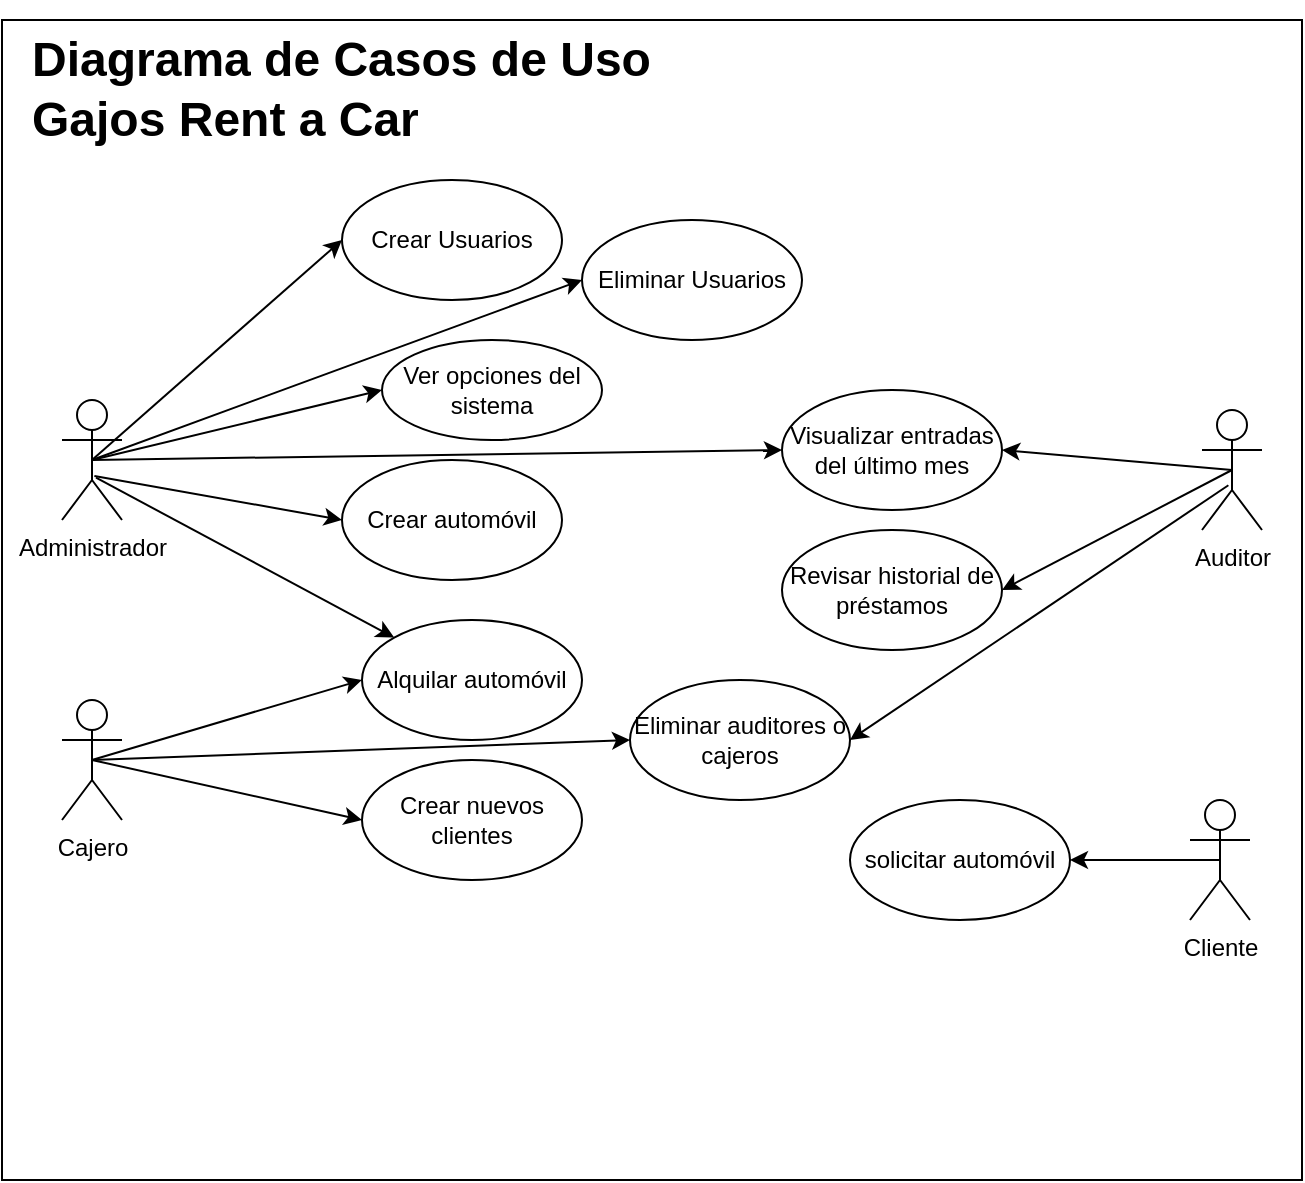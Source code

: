 <mxfile version="21.2.7" type="github" pages="2">
  <diagram name="Diagrama de casos de uso" id="pVoKZF2TP_WYzGe5Z6-h">
    <mxGraphModel dx="1050" dy="1710" grid="1" gridSize="10" guides="1" tooltips="1" connect="1" arrows="1" fold="1" page="1" pageScale="1" pageWidth="827" pageHeight="1169" math="0" shadow="0">
      <root>
        <mxCell id="0" />
        <mxCell id="1" parent="0" />
        <mxCell id="PCMvO9-jbP0Y3VW3WTdK-1" value="" style="rounded=0;whiteSpace=wrap;html=1;" vertex="1" parent="1">
          <mxGeometry x="100" y="-30" width="650" height="580" as="geometry" />
        </mxCell>
        <mxCell id="PCMvO9-jbP0Y3VW3WTdK-2" value="Administrador" style="shape=umlActor;verticalLabelPosition=bottom;verticalAlign=top;html=1;" vertex="1" parent="1">
          <mxGeometry x="130" y="160" width="30" height="60" as="geometry" />
        </mxCell>
        <mxCell id="PCMvO9-jbP0Y3VW3WTdK-3" value="Cajero" style="shape=umlActor;verticalLabelPosition=bottom;verticalAlign=top;html=1;" vertex="1" parent="1">
          <mxGeometry x="130" y="310" width="30" height="60" as="geometry" />
        </mxCell>
        <mxCell id="PCMvO9-jbP0Y3VW3WTdK-4" value="Auditor" style="shape=umlActor;verticalLabelPosition=bottom;verticalAlign=top;html=1;" vertex="1" parent="1">
          <mxGeometry x="700" y="165" width="30" height="60" as="geometry" />
        </mxCell>
        <mxCell id="PCMvO9-jbP0Y3VW3WTdK-5" value="Cliente" style="shape=umlActor;verticalLabelPosition=bottom;verticalAlign=top;html=1;" vertex="1" parent="1">
          <mxGeometry x="694" y="360" width="30" height="60" as="geometry" />
        </mxCell>
        <mxCell id="PCMvO9-jbP0Y3VW3WTdK-9" value="Crear nuevos clientes" style="ellipse;whiteSpace=wrap;html=1;" vertex="1" parent="1">
          <mxGeometry x="280" y="340" width="110" height="60" as="geometry" />
        </mxCell>
        <mxCell id="PCMvO9-jbP0Y3VW3WTdK-10" value="Alquilar automóvil" style="ellipse;whiteSpace=wrap;html=1;" vertex="1" parent="1">
          <mxGeometry x="280" y="270" width="110" height="60" as="geometry" />
        </mxCell>
        <mxCell id="PCMvO9-jbP0Y3VW3WTdK-11" value="" style="endArrow=classic;html=1;rounded=0;exitX=0.5;exitY=0.5;exitDx=0;exitDy=0;exitPerimeter=0;entryX=0;entryY=0.5;entryDx=0;entryDy=0;" edge="1" parent="1" source="PCMvO9-jbP0Y3VW3WTdK-2" target="PCMvO9-jbP0Y3VW3WTdK-6">
          <mxGeometry width="50" height="50" relative="1" as="geometry">
            <mxPoint x="220" y="300" as="sourcePoint" />
            <mxPoint x="270" y="250" as="targetPoint" />
          </mxGeometry>
        </mxCell>
        <mxCell id="PCMvO9-jbP0Y3VW3WTdK-12" value="" style="endArrow=classic;html=1;rounded=0;exitX=0.5;exitY=0.5;exitDx=0;exitDy=0;exitPerimeter=0;entryX=0;entryY=0.5;entryDx=0;entryDy=0;" edge="1" parent="1" source="PCMvO9-jbP0Y3VW3WTdK-3" target="PCMvO9-jbP0Y3VW3WTdK-9">
          <mxGeometry width="50" height="50" relative="1" as="geometry">
            <mxPoint x="210" y="340" as="sourcePoint" />
            <mxPoint x="260" y="290" as="targetPoint" />
          </mxGeometry>
        </mxCell>
        <mxCell id="PCMvO9-jbP0Y3VW3WTdK-13" value="" style="endArrow=classic;html=1;rounded=0;exitX=0.5;exitY=0.5;exitDx=0;exitDy=0;exitPerimeter=0;entryX=0;entryY=0.5;entryDx=0;entryDy=0;" edge="1" parent="1" source="PCMvO9-jbP0Y3VW3WTdK-3" target="PCMvO9-jbP0Y3VW3WTdK-10">
          <mxGeometry width="50" height="50" relative="1" as="geometry">
            <mxPoint x="175" y="350" as="sourcePoint" />
            <mxPoint x="265" y="350" as="targetPoint" />
          </mxGeometry>
        </mxCell>
        <mxCell id="PCMvO9-jbP0Y3VW3WTdK-14" value="Revisar historial de préstamos" style="ellipse;whiteSpace=wrap;html=1;" vertex="1" parent="1">
          <mxGeometry x="490" y="225" width="110" height="60" as="geometry" />
        </mxCell>
        <mxCell id="PCMvO9-jbP0Y3VW3WTdK-15" value="Visualizar entradas del último mes" style="ellipse;whiteSpace=wrap;html=1;" vertex="1" parent="1">
          <mxGeometry x="490" y="155" width="110" height="60" as="geometry" />
        </mxCell>
        <mxCell id="PCMvO9-jbP0Y3VW3WTdK-16" value="" style="endArrow=classic;html=1;rounded=0;exitX=0.5;exitY=0.5;exitDx=0;exitDy=0;exitPerimeter=0;entryX=1;entryY=0.5;entryDx=0;entryDy=0;" edge="1" parent="1" source="PCMvO9-jbP0Y3VW3WTdK-4" target="PCMvO9-jbP0Y3VW3WTdK-14">
          <mxGeometry width="50" height="50" relative="1" as="geometry">
            <mxPoint x="460" y="145" as="sourcePoint" />
            <mxPoint x="510" y="95" as="targetPoint" />
          </mxGeometry>
        </mxCell>
        <mxCell id="PCMvO9-jbP0Y3VW3WTdK-17" value="" style="endArrow=classic;html=1;rounded=0;exitX=0.5;exitY=0.5;exitDx=0;exitDy=0;exitPerimeter=0;entryX=1;entryY=0.5;entryDx=0;entryDy=0;" edge="1" parent="1" source="PCMvO9-jbP0Y3VW3WTdK-4" target="PCMvO9-jbP0Y3VW3WTdK-15">
          <mxGeometry width="50" height="50" relative="1" as="geometry">
            <mxPoint x="425" y="165" as="sourcePoint" />
            <mxPoint x="510" y="165" as="targetPoint" />
          </mxGeometry>
        </mxCell>
        <mxCell id="PCMvO9-jbP0Y3VW3WTdK-18" value="solicitar automóvil" style="ellipse;whiteSpace=wrap;html=1;" vertex="1" parent="1">
          <mxGeometry x="524" y="360" width="110" height="60" as="geometry" />
        </mxCell>
        <mxCell id="PCMvO9-jbP0Y3VW3WTdK-19" value="" style="endArrow=classic;html=1;rounded=0;exitX=0.5;exitY=0.5;exitDx=0;exitDy=0;exitPerimeter=0;entryX=1;entryY=0.5;entryDx=0;entryDy=0;" edge="1" parent="1" source="PCMvO9-jbP0Y3VW3WTdK-5" target="PCMvO9-jbP0Y3VW3WTdK-18">
          <mxGeometry width="50" height="50" relative="1" as="geometry">
            <mxPoint x="654" y="500" as="sourcePoint" />
            <mxPoint x="704" y="450" as="targetPoint" />
          </mxGeometry>
        </mxCell>
        <mxCell id="PCMvO9-jbP0Y3VW3WTdK-21" value="Crear automóvil" style="ellipse;whiteSpace=wrap;html=1;" vertex="1" parent="1">
          <mxGeometry x="270" y="190" width="110" height="60" as="geometry" />
        </mxCell>
        <mxCell id="PCMvO9-jbP0Y3VW3WTdK-22" value="" style="endArrow=classic;html=1;rounded=0;exitX=0.54;exitY=0.633;exitDx=0;exitDy=0;exitPerimeter=0;entryX=0;entryY=0.5;entryDx=0;entryDy=0;" edge="1" parent="1" source="PCMvO9-jbP0Y3VW3WTdK-2" target="PCMvO9-jbP0Y3VW3WTdK-21">
          <mxGeometry width="50" height="50" relative="1" as="geometry">
            <mxPoint x="175" y="200" as="sourcePoint" />
            <mxPoint x="280" y="160" as="targetPoint" />
          </mxGeometry>
        </mxCell>
        <mxCell id="PCMvO9-jbP0Y3VW3WTdK-23" value="" style="endArrow=classic;html=1;rounded=0;exitX=0.567;exitY=0.647;exitDx=0;exitDy=0;exitPerimeter=0;entryX=0;entryY=0;entryDx=0;entryDy=0;" edge="1" parent="1" source="PCMvO9-jbP0Y3VW3WTdK-2" target="PCMvO9-jbP0Y3VW3WTdK-10">
          <mxGeometry width="50" height="50" relative="1" as="geometry">
            <mxPoint x="176" y="208" as="sourcePoint" />
            <mxPoint x="280" y="230" as="targetPoint" />
          </mxGeometry>
        </mxCell>
        <mxCell id="PCMvO9-jbP0Y3VW3WTdK-24" value="" style="endArrow=classic;html=1;rounded=0;exitX=0.5;exitY=0.5;exitDx=0;exitDy=0;exitPerimeter=0;entryX=0;entryY=0.5;entryDx=0;entryDy=0;" edge="1" parent="1" source="PCMvO9-jbP0Y3VW3WTdK-2" target="PCMvO9-jbP0Y3VW3WTdK-15">
          <mxGeometry width="50" height="50" relative="1" as="geometry">
            <mxPoint x="220" y="220" as="sourcePoint" />
            <mxPoint x="270" y="170" as="targetPoint" />
          </mxGeometry>
        </mxCell>
        <mxCell id="PCMvO9-jbP0Y3VW3WTdK-25" value="Crear Usuarios" style="ellipse;whiteSpace=wrap;html=1;" vertex="1" parent="1">
          <mxGeometry x="270" y="50" width="110" height="60" as="geometry" />
        </mxCell>
        <mxCell id="PCMvO9-jbP0Y3VW3WTdK-26" value="" style="endArrow=classic;html=1;rounded=0;exitX=0.5;exitY=0.5;exitDx=0;exitDy=0;exitPerimeter=0;entryX=0;entryY=0.5;entryDx=0;entryDy=0;" edge="1" parent="1" source="PCMvO9-jbP0Y3VW3WTdK-2" target="PCMvO9-jbP0Y3VW3WTdK-25">
          <mxGeometry width="50" height="50" relative="1" as="geometry">
            <mxPoint x="175" y="200" as="sourcePoint" />
            <mxPoint x="280" y="160" as="targetPoint" />
          </mxGeometry>
        </mxCell>
        <mxCell id="PCMvO9-jbP0Y3VW3WTdK-27" value="Eliminar auditores o cajeros" style="ellipse;whiteSpace=wrap;html=1;" vertex="1" parent="1">
          <mxGeometry x="414" y="300" width="110" height="60" as="geometry" />
        </mxCell>
        <mxCell id="PCMvO9-jbP0Y3VW3WTdK-29" value="" style="endArrow=classic;html=1;rounded=0;exitX=0.44;exitY=0.627;exitDx=0;exitDy=0;exitPerimeter=0;entryX=1;entryY=0.5;entryDx=0;entryDy=0;" edge="1" parent="1" source="PCMvO9-jbP0Y3VW3WTdK-4" target="PCMvO9-jbP0Y3VW3WTdK-27">
          <mxGeometry width="50" height="50" relative="1" as="geometry">
            <mxPoint x="620" y="360" as="sourcePoint" />
            <mxPoint x="670" y="310" as="targetPoint" />
          </mxGeometry>
        </mxCell>
        <mxCell id="PCMvO9-jbP0Y3VW3WTdK-30" value="" style="endArrow=classic;html=1;rounded=0;exitX=0.5;exitY=0.5;exitDx=0;exitDy=0;exitPerimeter=0;entryX=0;entryY=0.5;entryDx=0;entryDy=0;" edge="1" parent="1" source="PCMvO9-jbP0Y3VW3WTdK-3" target="PCMvO9-jbP0Y3VW3WTdK-27">
          <mxGeometry width="50" height="50" relative="1" as="geometry">
            <mxPoint x="210" y="480" as="sourcePoint" />
            <mxPoint x="260" y="430" as="targetPoint" />
          </mxGeometry>
        </mxCell>
        <mxCell id="PCMvO9-jbP0Y3VW3WTdK-31" value="Eliminar Usuarios" style="ellipse;whiteSpace=wrap;html=1;" vertex="1" parent="1">
          <mxGeometry x="390" y="70" width="110" height="60" as="geometry" />
        </mxCell>
        <mxCell id="PCMvO9-jbP0Y3VW3WTdK-32" value="" style="endArrow=classic;html=1;rounded=0;exitX=0.5;exitY=0.5;exitDx=0;exitDy=0;exitPerimeter=0;entryX=0;entryY=0.5;entryDx=0;entryDy=0;" edge="1" parent="1" source="PCMvO9-jbP0Y3VW3WTdK-2" target="PCMvO9-jbP0Y3VW3WTdK-31">
          <mxGeometry width="50" height="50" relative="1" as="geometry">
            <mxPoint x="220" y="170" as="sourcePoint" />
            <mxPoint x="270" y="120" as="targetPoint" />
          </mxGeometry>
        </mxCell>
        <mxCell id="PCMvO9-jbP0Y3VW3WTdK-6" value="Ver opciones del sistema" style="ellipse;whiteSpace=wrap;html=1;" vertex="1" parent="1">
          <mxGeometry x="290" y="130" width="110" height="50" as="geometry" />
        </mxCell>
        <mxCell id="PCMvO9-jbP0Y3VW3WTdK-34" value="&lt;h1&gt;Diagrama de Casos de Uso&lt;/h1&gt;" style="text;html=1;strokeColor=none;fillColor=none;spacing=5;spacingTop=-20;whiteSpace=wrap;overflow=hidden;rounded=0;" vertex="1" parent="1">
          <mxGeometry x="110" y="-30" width="370" height="40" as="geometry" />
        </mxCell>
        <mxCell id="PCMvO9-jbP0Y3VW3WTdK-35" value="&lt;h1&gt;Gajos Rent a Car&lt;/h1&gt;" style="text;html=1;strokeColor=none;fillColor=none;spacing=5;spacingTop=-20;whiteSpace=wrap;overflow=hidden;rounded=0;" vertex="1" parent="1">
          <mxGeometry x="110" width="370" height="40" as="geometry" />
        </mxCell>
      </root>
    </mxGraphModel>
  </diagram>
  <diagram id="H_xCwLTs157qqlW5O2ET" name="Diagrama de clases">
    <mxGraphModel dx="223" dy="-628" grid="1" gridSize="10" guides="1" tooltips="1" connect="1" arrows="1" fold="1" page="1" pageScale="1" pageWidth="827" pageHeight="1169" math="0" shadow="0">
      <root>
        <mxCell id="0" />
        <mxCell id="1" parent="0" />
        <mxCell id="GeQj58ytZXKvsAPsZ5Pl-1" value="Usuario" style="swimlane;fontStyle=1;align=center;verticalAlign=top;childLayout=stackLayout;horizontal=1;startSize=26;horizontalStack=0;resizeParent=1;resizeParentMax=0;resizeLast=0;collapsible=1;marginBottom=0;whiteSpace=wrap;html=1;" vertex="1" parent="1">
          <mxGeometry x="1150" y="1190" width="160" height="168" as="geometry" />
        </mxCell>
        <mxCell id="GeQj58ytZXKvsAPsZ5Pl-2" value="+ nombre: string&lt;br&gt;+ apellidos: string&lt;br&gt;+ correo: string&lt;br&gt;+ cedula: int&lt;br&gt;+ telefono: int&lt;br&gt;+ contraseña: string" style="text;strokeColor=none;fillColor=none;align=left;verticalAlign=top;spacingLeft=4;spacingRight=4;overflow=hidden;rotatable=0;points=[[0,0.5],[1,0.5]];portConstraint=eastwest;whiteSpace=wrap;html=1;" vertex="1" parent="GeQj58ytZXKvsAPsZ5Pl-1">
          <mxGeometry y="26" width="160" height="94" as="geometry" />
        </mxCell>
        <mxCell id="GeQj58ytZXKvsAPsZ5Pl-3" value="" style="line;strokeWidth=1;fillColor=none;align=left;verticalAlign=middle;spacingTop=-1;spacingLeft=3;spacingRight=3;rotatable=0;labelPosition=right;points=[];portConstraint=eastwest;strokeColor=inherit;" vertex="1" parent="GeQj58ytZXKvsAPsZ5Pl-1">
          <mxGeometry y="120" width="160" height="8" as="geometry" />
        </mxCell>
        <mxCell id="GeQj58ytZXKvsAPsZ5Pl-4" value="+ set(): void&lt;br&gt;+ get(): void:" style="text;strokeColor=none;fillColor=none;align=left;verticalAlign=top;spacingLeft=4;spacingRight=4;overflow=hidden;rotatable=0;points=[[0,0.5],[1,0.5]];portConstraint=eastwest;whiteSpace=wrap;html=1;" vertex="1" parent="GeQj58ytZXKvsAPsZ5Pl-1">
          <mxGeometry y="128" width="160" height="40" as="geometry" />
        </mxCell>
        <mxCell id="niUh2xJq_E6xbwGz0B3A-5" value="Administrador" style="swimlane;fontStyle=1;align=center;verticalAlign=top;childLayout=stackLayout;horizontal=1;startSize=26;horizontalStack=0;resizeParent=1;resizeParentMax=0;resizeLast=0;collapsible=1;marginBottom=0;whiteSpace=wrap;html=1;" vertex="1" parent="1">
          <mxGeometry x="870" y="1440" width="160" height="160" as="geometry" />
        </mxCell>
        <mxCell id="niUh2xJq_E6xbwGz0B3A-6" value="+ idAdmin: int" style="text;strokeColor=none;fillColor=none;align=left;verticalAlign=top;spacingLeft=4;spacingRight=4;overflow=hidden;rotatable=0;points=[[0,0.5],[1,0.5]];portConstraint=eastwest;whiteSpace=wrap;html=1;" vertex="1" parent="niUh2xJq_E6xbwGz0B3A-5">
          <mxGeometry y="26" width="160" height="26" as="geometry" />
        </mxCell>
        <mxCell id="niUh2xJq_E6xbwGz0B3A-7" value="" style="line;strokeWidth=1;fillColor=none;align=left;verticalAlign=middle;spacingTop=-1;spacingLeft=3;spacingRight=3;rotatable=0;labelPosition=right;points=[];portConstraint=eastwest;strokeColor=inherit;" vertex="1" parent="niUh2xJq_E6xbwGz0B3A-5">
          <mxGeometry y="52" width="160" height="8" as="geometry" />
        </mxCell>
        <mxCell id="niUh2xJq_E6xbwGz0B3A-8" value="+ CrearUser(): void&lt;br&gt;+ EliminarUser(): void&lt;br style=&quot;border-color: var(--border-color);&quot;&gt;+ VerOpciones():void&lt;br&gt;+ CrearAuto(): void&lt;br&gt;+ AlquilarAuto():void&lt;br&gt;+ VerEntradas(): void" style="text;strokeColor=none;fillColor=none;align=left;verticalAlign=top;spacingLeft=4;spacingRight=4;overflow=hidden;rotatable=0;points=[[0,0.5],[1,0.5]];portConstraint=eastwest;whiteSpace=wrap;html=1;" vertex="1" parent="niUh2xJq_E6xbwGz0B3A-5">
          <mxGeometry y="60" width="160" height="100" as="geometry" />
        </mxCell>
        <mxCell id="T0gLjBOPI1TZ8nuuy30L-1" value="Cajero" style="swimlane;fontStyle=1;align=center;verticalAlign=top;childLayout=stackLayout;horizontal=1;startSize=26;horizontalStack=0;resizeParent=1;resizeParentMax=0;resizeLast=0;collapsible=1;marginBottom=0;whiteSpace=wrap;html=1;" vertex="1" parent="1">
          <mxGeometry x="1060" y="1440" width="160" height="140" as="geometry" />
        </mxCell>
        <mxCell id="T0gLjBOPI1TZ8nuuy30L-2" value="+ idCajero: int" style="text;strokeColor=none;fillColor=none;align=left;verticalAlign=top;spacingLeft=4;spacingRight=4;overflow=hidden;rotatable=0;points=[[0,0.5],[1,0.5]];portConstraint=eastwest;whiteSpace=wrap;html=1;" vertex="1" parent="T0gLjBOPI1TZ8nuuy30L-1">
          <mxGeometry y="26" width="160" height="26" as="geometry" />
        </mxCell>
        <mxCell id="T0gLjBOPI1TZ8nuuy30L-3" value="" style="line;strokeWidth=1;fillColor=none;align=left;verticalAlign=middle;spacingTop=-1;spacingLeft=3;spacingRight=3;rotatable=0;labelPosition=right;points=[];portConstraint=eastwest;strokeColor=inherit;" vertex="1" parent="T0gLjBOPI1TZ8nuuy30L-1">
          <mxGeometry y="52" width="160" height="8" as="geometry" />
        </mxCell>
        <mxCell id="T0gLjBOPI1TZ8nuuy30L-4" value="+ alquilarAuto():void&lt;br&gt;+ crearCliente(): void&lt;br&gt;+ eliminarAuditor(): void&lt;br&gt;+ eliminarCajero(): void" style="text;strokeColor=none;fillColor=none;align=left;verticalAlign=top;spacingLeft=4;spacingRight=4;overflow=hidden;rotatable=0;points=[[0,0.5],[1,0.5]];portConstraint=eastwest;whiteSpace=wrap;html=1;" vertex="1" parent="T0gLjBOPI1TZ8nuuy30L-1">
          <mxGeometry y="60" width="160" height="80" as="geometry" />
        </mxCell>
        <mxCell id="T0gLjBOPI1TZ8nuuy30L-5" value="Auditor" style="swimlane;fontStyle=1;align=center;verticalAlign=top;childLayout=stackLayout;horizontal=1;startSize=26;horizontalStack=0;resizeParent=1;resizeParentMax=0;resizeLast=0;collapsible=1;marginBottom=0;whiteSpace=wrap;html=1;" vertex="1" parent="1">
          <mxGeometry x="1250" y="1440" width="160" height="130" as="geometry" />
        </mxCell>
        <mxCell id="T0gLjBOPI1TZ8nuuy30L-6" value="+ idAuditor: int" style="text;strokeColor=none;fillColor=none;align=left;verticalAlign=top;spacingLeft=4;spacingRight=4;overflow=hidden;rotatable=0;points=[[0,0.5],[1,0.5]];portConstraint=eastwest;whiteSpace=wrap;html=1;" vertex="1" parent="T0gLjBOPI1TZ8nuuy30L-5">
          <mxGeometry y="26" width="160" height="26" as="geometry" />
        </mxCell>
        <mxCell id="T0gLjBOPI1TZ8nuuy30L-7" value="" style="line;strokeWidth=1;fillColor=none;align=left;verticalAlign=middle;spacingTop=-1;spacingLeft=3;spacingRight=3;rotatable=0;labelPosition=right;points=[];portConstraint=eastwest;strokeColor=inherit;" vertex="1" parent="T0gLjBOPI1TZ8nuuy30L-5">
          <mxGeometry y="52" width="160" height="8" as="geometry" />
        </mxCell>
        <mxCell id="T0gLjBOPI1TZ8nuuy30L-8" value="+ VerEntradas(): void&lt;br&gt;+ historialPrestamos():void&lt;br&gt;+ eliminarAuditor(): void&lt;br&gt;+ eliminarCajero():void" style="text;strokeColor=none;fillColor=none;align=left;verticalAlign=top;spacingLeft=4;spacingRight=4;overflow=hidden;rotatable=0;points=[[0,0.5],[1,0.5]];portConstraint=eastwest;whiteSpace=wrap;html=1;" vertex="1" parent="T0gLjBOPI1TZ8nuuy30L-5">
          <mxGeometry y="60" width="160" height="70" as="geometry" />
        </mxCell>
        <mxCell id="g2HhhXt8du5q1EPpXitP-5" value="Cliente" style="swimlane;fontStyle=1;align=center;verticalAlign=top;childLayout=stackLayout;horizontal=1;startSize=26;horizontalStack=0;resizeParent=1;resizeParentMax=0;resizeLast=0;collapsible=1;marginBottom=0;whiteSpace=wrap;html=1;" vertex="1" parent="1">
          <mxGeometry x="1420" y="1440" width="160" height="120" as="geometry" />
        </mxCell>
        <mxCell id="g2HhhXt8du5q1EPpXitP-6" value="+ idCliente: id" style="text;strokeColor=none;fillColor=none;align=left;verticalAlign=top;spacingLeft=4;spacingRight=4;overflow=hidden;rotatable=0;points=[[0,0.5],[1,0.5]];portConstraint=eastwest;whiteSpace=wrap;html=1;" vertex="1" parent="g2HhhXt8du5q1EPpXitP-5">
          <mxGeometry y="26" width="160" height="26" as="geometry" />
        </mxCell>
        <mxCell id="g2HhhXt8du5q1EPpXitP-7" value="" style="line;strokeWidth=1;fillColor=none;align=left;verticalAlign=middle;spacingTop=-1;spacingLeft=3;spacingRight=3;rotatable=0;labelPosition=right;points=[];portConstraint=eastwest;strokeColor=inherit;" vertex="1" parent="g2HhhXt8du5q1EPpXitP-5">
          <mxGeometry y="52" width="160" height="8" as="geometry" />
        </mxCell>
        <mxCell id="g2HhhXt8du5q1EPpXitP-8" value="+ set(): void&lt;br&gt;+ get(): void:&lt;br&gt;+ solicitarAuto(): void" style="text;strokeColor=none;fillColor=none;align=left;verticalAlign=top;spacingLeft=4;spacingRight=4;overflow=hidden;rotatable=0;points=[[0,0.5],[1,0.5]];portConstraint=eastwest;whiteSpace=wrap;html=1;" vertex="1" parent="g2HhhXt8du5q1EPpXitP-5">
          <mxGeometry y="60" width="160" height="60" as="geometry" />
        </mxCell>
        <mxCell id="nd7Kn1bQXTtRImaETciT-11" style="edgeStyle=orthogonalEdgeStyle;rounded=0;orthogonalLoop=1;jettySize=auto;html=1;entryX=0.434;entryY=1.028;entryDx=0;entryDy=0;entryPerimeter=0;" edge="1" parent="1" source="3XaLm_sV4H2qLo1hLNnr-1" target="niUh2xJq_E6xbwGz0B3A-8">
          <mxGeometry relative="1" as="geometry">
            <Array as="points">
              <mxPoint x="939" y="1700" />
            </Array>
          </mxGeometry>
        </mxCell>
        <mxCell id="3XaLm_sV4H2qLo1hLNnr-1" value="Automóvil" style="swimlane;fontStyle=1;align=center;verticalAlign=top;childLayout=stackLayout;horizontal=1;startSize=26;horizontalStack=0;resizeParent=1;resizeParentMax=0;resizeLast=0;collapsible=1;marginBottom=0;whiteSpace=wrap;html=1;" vertex="1" parent="1">
          <mxGeometry x="860" y="1680" width="160" height="178" as="geometry" />
        </mxCell>
        <mxCell id="3XaLm_sV4H2qLo1hLNnr-2" value="+ modelo: string&lt;br&gt;+ placa: int&lt;br&gt;+ anio: int&lt;br&gt;+ kilometraje: int&lt;br&gt;+ estado: string&lt;br&gt;+ marca: string" style="text;strokeColor=none;fillColor=none;align=left;verticalAlign=top;spacingLeft=4;spacingRight=4;overflow=hidden;rotatable=0;points=[[0,0.5],[1,0.5]];portConstraint=eastwest;whiteSpace=wrap;html=1;" vertex="1" parent="3XaLm_sV4H2qLo1hLNnr-1">
          <mxGeometry y="26" width="160" height="104" as="geometry" />
        </mxCell>
        <mxCell id="3XaLm_sV4H2qLo1hLNnr-3" value="" style="line;strokeWidth=1;fillColor=none;align=left;verticalAlign=middle;spacingTop=-1;spacingLeft=3;spacingRight=3;rotatable=0;labelPosition=right;points=[];portConstraint=eastwest;strokeColor=inherit;" vertex="1" parent="3XaLm_sV4H2qLo1hLNnr-1">
          <mxGeometry y="130" width="160" height="8" as="geometry" />
        </mxCell>
        <mxCell id="3XaLm_sV4H2qLo1hLNnr-4" value="+ set(): void&lt;br&gt;+ get(): void:" style="text;strokeColor=none;fillColor=none;align=left;verticalAlign=top;spacingLeft=4;spacingRight=4;overflow=hidden;rotatable=0;points=[[0,0.5],[1,0.5]];portConstraint=eastwest;whiteSpace=wrap;html=1;" vertex="1" parent="3XaLm_sV4H2qLo1hLNnr-1">
          <mxGeometry y="138" width="160" height="40" as="geometry" />
        </mxCell>
        <mxCell id="3XaLm_sV4H2qLo1hLNnr-5" value="ReporteMensual" style="swimlane;fontStyle=1;align=center;verticalAlign=top;childLayout=stackLayout;horizontal=1;startSize=26;horizontalStack=0;resizeParent=1;resizeParentMax=0;resizeLast=0;collapsible=1;marginBottom=0;whiteSpace=wrap;html=1;" vertex="1" parent="1">
          <mxGeometry x="1330" y="1790" width="160" height="158" as="geometry" />
        </mxCell>
        <mxCell id="3XaLm_sV4H2qLo1hLNnr-6" value="+ idVenta: int&lt;br&gt;+ idVendedor: int&lt;br&gt;+ idVehiculo: int&lt;br&gt;+ fecha: date&lt;br&gt;+ precioVenta: int" style="text;strokeColor=none;fillColor=none;align=left;verticalAlign=top;spacingLeft=4;spacingRight=4;overflow=hidden;rotatable=0;points=[[0,0.5],[1,0.5]];portConstraint=eastwest;whiteSpace=wrap;html=1;" vertex="1" parent="3XaLm_sV4H2qLo1hLNnr-5">
          <mxGeometry y="26" width="160" height="84" as="geometry" />
        </mxCell>
        <mxCell id="3XaLm_sV4H2qLo1hLNnr-7" value="" style="line;strokeWidth=1;fillColor=none;align=left;verticalAlign=middle;spacingTop=-1;spacingLeft=3;spacingRight=3;rotatable=0;labelPosition=right;points=[];portConstraint=eastwest;strokeColor=inherit;" vertex="1" parent="3XaLm_sV4H2qLo1hLNnr-5">
          <mxGeometry y="110" width="160" height="8" as="geometry" />
        </mxCell>
        <mxCell id="3XaLm_sV4H2qLo1hLNnr-8" value="+ set(): void&lt;br&gt;+ get(): void:" style="text;strokeColor=none;fillColor=none;align=left;verticalAlign=top;spacingLeft=4;spacingRight=4;overflow=hidden;rotatable=0;points=[[0,0.5],[1,0.5]];portConstraint=eastwest;whiteSpace=wrap;html=1;" vertex="1" parent="3XaLm_sV4H2qLo1hLNnr-5">
          <mxGeometry y="118" width="160" height="40" as="geometry" />
        </mxCell>
        <mxCell id="nd7Kn1bQXTtRImaETciT-13" style="edgeStyle=orthogonalEdgeStyle;rounded=0;orthogonalLoop=1;jettySize=auto;html=1;entryX=0.566;entryY=1.035;entryDx=0;entryDy=0;entryPerimeter=0;" edge="1" parent="1" source="V2LoUpM5GcJlmeWKQ67i-1" target="T0gLjBOPI1TZ8nuuy30L-4">
          <mxGeometry relative="1" as="geometry">
            <Array as="points">
              <mxPoint x="1150" y="1635" />
              <mxPoint x="1151" y="1635" />
            </Array>
          </mxGeometry>
        </mxCell>
        <mxCell id="V2LoUpM5GcJlmeWKQ67i-1" value="Préstamo" style="swimlane;fontStyle=1;align=center;verticalAlign=top;childLayout=stackLayout;horizontal=1;startSize=26;horizontalStack=0;resizeParent=1;resizeParentMax=0;resizeLast=0;collapsible=1;marginBottom=0;whiteSpace=wrap;html=1;" vertex="1" parent="1">
          <mxGeometry x="1110" y="1690" width="160" height="158" as="geometry" />
        </mxCell>
        <mxCell id="V2LoUpM5GcJlmeWKQ67i-2" value="+ idPrestamo: int&lt;br&gt;+ idEmpleado:int&lt;br style=&quot;border-color: var(--border-color);&quot;&gt;+ idVehiculo: int&lt;br style=&quot;border-color: var(--border-color);&quot;&gt;+ fecha: date&lt;br&gt;+ precio: int" style="text;strokeColor=none;fillColor=none;align=left;verticalAlign=top;spacingLeft=4;spacingRight=4;overflow=hidden;rotatable=0;points=[[0,0.5],[1,0.5]];portConstraint=eastwest;whiteSpace=wrap;html=1;" vertex="1" parent="V2LoUpM5GcJlmeWKQ67i-1">
          <mxGeometry y="26" width="160" height="84" as="geometry" />
        </mxCell>
        <mxCell id="V2LoUpM5GcJlmeWKQ67i-3" value="" style="line;strokeWidth=1;fillColor=none;align=left;verticalAlign=middle;spacingTop=-1;spacingLeft=3;spacingRight=3;rotatable=0;labelPosition=right;points=[];portConstraint=eastwest;strokeColor=inherit;" vertex="1" parent="V2LoUpM5GcJlmeWKQ67i-1">
          <mxGeometry y="110" width="160" height="8" as="geometry" />
        </mxCell>
        <mxCell id="V2LoUpM5GcJlmeWKQ67i-4" value="+ set(): void&lt;br&gt;+ get(): void:" style="text;strokeColor=none;fillColor=none;align=left;verticalAlign=top;spacingLeft=4;spacingRight=4;overflow=hidden;rotatable=0;points=[[0,0.5],[1,0.5]];portConstraint=eastwest;whiteSpace=wrap;html=1;" vertex="1" parent="V2LoUpM5GcJlmeWKQ67i-1">
          <mxGeometry y="118" width="160" height="40" as="geometry" />
        </mxCell>
        <mxCell id="nd7Kn1bQXTtRImaETciT-7" value="" style="endArrow=block;endFill=0;endSize=12;html=1;rounded=0;entryX=-0.001;entryY=0.96;entryDx=0;entryDy=0;entryPerimeter=0;exitX=0.5;exitY=0;exitDx=0;exitDy=0;" edge="1" parent="1" source="niUh2xJq_E6xbwGz0B3A-5" target="GeQj58ytZXKvsAPsZ5Pl-4">
          <mxGeometry width="160" relative="1" as="geometry">
            <mxPoint x="1370" y="1300" as="sourcePoint" />
            <mxPoint x="1530" y="1300" as="targetPoint" />
          </mxGeometry>
        </mxCell>
        <mxCell id="nd7Kn1bQXTtRImaETciT-8" value="" style="endArrow=block;endFill=0;endSize=12;html=1;rounded=0;entryX=0.319;entryY=1.06;entryDx=0;entryDy=0;entryPerimeter=0;exitX=0.5;exitY=0;exitDx=0;exitDy=0;" edge="1" parent="1" source="T0gLjBOPI1TZ8nuuy30L-1" target="GeQj58ytZXKvsAPsZ5Pl-4">
          <mxGeometry width="160" relative="1" as="geometry">
            <mxPoint x="960" y="1480" as="sourcePoint" />
            <mxPoint x="1160" y="1366" as="targetPoint" />
          </mxGeometry>
        </mxCell>
        <mxCell id="nd7Kn1bQXTtRImaETciT-9" value="" style="endArrow=block;endFill=0;endSize=12;html=1;rounded=0;exitX=0.5;exitY=0;exitDx=0;exitDy=0;" edge="1" parent="1" source="T0gLjBOPI1TZ8nuuy30L-5">
          <mxGeometry width="160" relative="1" as="geometry">
            <mxPoint x="1150" y="1480" as="sourcePoint" />
            <mxPoint x="1240" y="1360" as="targetPoint" />
          </mxGeometry>
        </mxCell>
        <mxCell id="nd7Kn1bQXTtRImaETciT-10" value="" style="endArrow=block;endFill=0;endSize=12;html=1;rounded=0;exitX=0.5;exitY=0;exitDx=0;exitDy=0;entryX=1.014;entryY=1.08;entryDx=0;entryDy=0;entryPerimeter=0;" edge="1" parent="1" source="g2HhhXt8du5q1EPpXitP-5" target="GeQj58ytZXKvsAPsZ5Pl-4">
          <mxGeometry width="160" relative="1" as="geometry">
            <mxPoint x="1340" y="1480" as="sourcePoint" />
            <mxPoint x="1250" y="1370" as="targetPoint" />
          </mxGeometry>
        </mxCell>
        <mxCell id="nd7Kn1bQXTtRImaETciT-12" style="edgeStyle=orthogonalEdgeStyle;rounded=0;orthogonalLoop=1;jettySize=auto;html=1;entryX=0;entryY=0.5;entryDx=0;entryDy=0;" edge="1" parent="1" source="3XaLm_sV4H2qLo1hLNnr-2" target="V2LoUpM5GcJlmeWKQ67i-2">
          <mxGeometry relative="1" as="geometry" />
        </mxCell>
        <mxCell id="nd7Kn1bQXTtRImaETciT-14" style="edgeStyle=orthogonalEdgeStyle;rounded=0;orthogonalLoop=1;jettySize=auto;html=1;entryX=0.461;entryY=1.087;entryDx=0;entryDy=0;entryPerimeter=0;" edge="1" parent="1" source="V2LoUpM5GcJlmeWKQ67i-2" target="g2HhhXt8du5q1EPpXitP-8">
          <mxGeometry relative="1" as="geometry">
            <Array as="points">
              <mxPoint x="1494" y="1758" />
            </Array>
          </mxGeometry>
        </mxCell>
      </root>
    </mxGraphModel>
  </diagram>
</mxfile>
